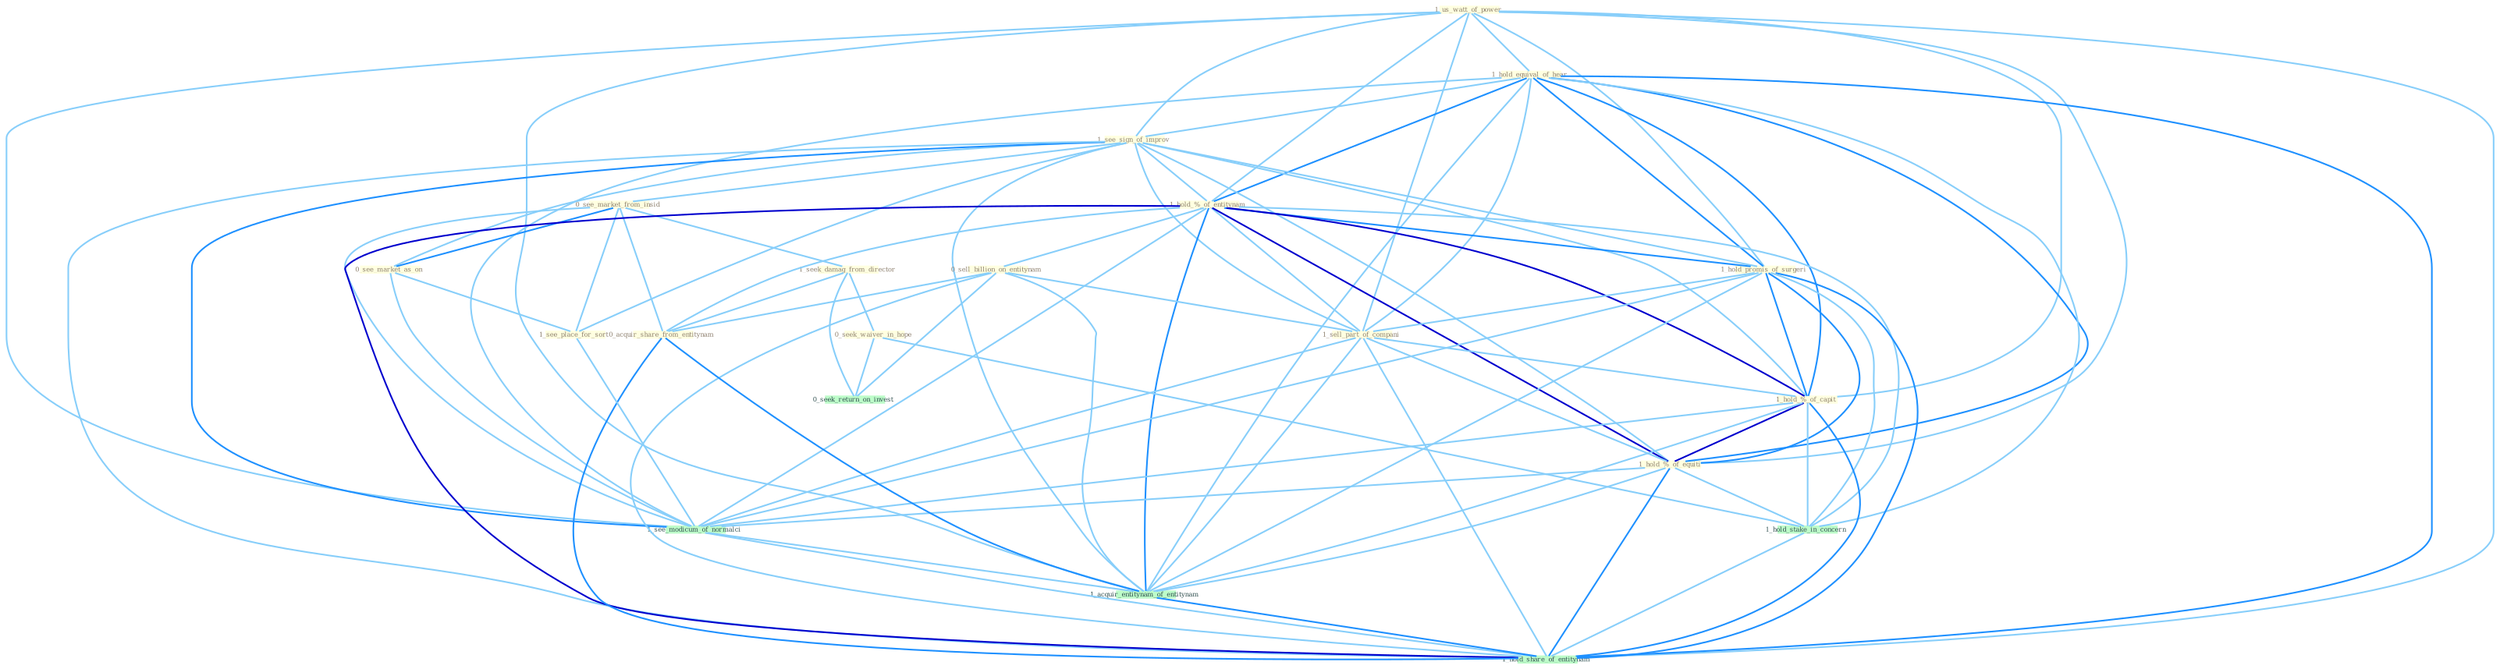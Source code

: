 Graph G{ 
    node
    [shape=polygon,style=filled,width=.5,height=.06,color="#BDFCC9",fixedsize=true,fontsize=4,
    fontcolor="#2f4f4f"];
    {node
    [color="#ffffe0", fontcolor="#8b7d6b"] "1_us_watt_of_power " "1_hold_equival_of_hear " "1_see_sign_of_improv " "0_see_market_from_insid " "1_hold_%_of_entitynam " "1_seek_damag_from_director " "0_sell_billion_on_entitynam " "1_hold_promis_of_surgeri " "0_see_market_as_on " "1_sell_part_of_compani " "0_seek_waiver_in_hope " "1_hold_%_of_capit " "1_hold_%_of_equiti " "0_acquir_share_from_entitynam " "1_see_place_for_sort "}
{node [color="#fff0f5", fontcolor="#b22222"]}
edge [color="#B0E2FF"];

	"1_us_watt_of_power " -- "1_hold_equival_of_hear " [w="1", color="#87cefa" ];
	"1_us_watt_of_power " -- "1_see_sign_of_improv " [w="1", color="#87cefa" ];
	"1_us_watt_of_power " -- "1_hold_%_of_entitynam " [w="1", color="#87cefa" ];
	"1_us_watt_of_power " -- "1_hold_promis_of_surgeri " [w="1", color="#87cefa" ];
	"1_us_watt_of_power " -- "1_sell_part_of_compani " [w="1", color="#87cefa" ];
	"1_us_watt_of_power " -- "1_hold_%_of_capit " [w="1", color="#87cefa" ];
	"1_us_watt_of_power " -- "1_hold_%_of_equiti " [w="1", color="#87cefa" ];
	"1_us_watt_of_power " -- "1_see_modicum_of_normalci " [w="1", color="#87cefa" ];
	"1_us_watt_of_power " -- "1_acquir_entitynam_of_entitynam " [w="1", color="#87cefa" ];
	"1_us_watt_of_power " -- "1_hold_share_of_entitynam " [w="1", color="#87cefa" ];
	"1_hold_equival_of_hear " -- "1_see_sign_of_improv " [w="1", color="#87cefa" ];
	"1_hold_equival_of_hear " -- "1_hold_%_of_entitynam " [w="2", color="#1e90ff" , len=0.8];
	"1_hold_equival_of_hear " -- "1_hold_promis_of_surgeri " [w="2", color="#1e90ff" , len=0.8];
	"1_hold_equival_of_hear " -- "1_sell_part_of_compani " [w="1", color="#87cefa" ];
	"1_hold_equival_of_hear " -- "1_hold_%_of_capit " [w="2", color="#1e90ff" , len=0.8];
	"1_hold_equival_of_hear " -- "1_hold_%_of_equiti " [w="2", color="#1e90ff" , len=0.8];
	"1_hold_equival_of_hear " -- "1_hold_stake_in_concern " [w="1", color="#87cefa" ];
	"1_hold_equival_of_hear " -- "1_see_modicum_of_normalci " [w="1", color="#87cefa" ];
	"1_hold_equival_of_hear " -- "1_acquir_entitynam_of_entitynam " [w="1", color="#87cefa" ];
	"1_hold_equival_of_hear " -- "1_hold_share_of_entitynam " [w="2", color="#1e90ff" , len=0.8];
	"1_see_sign_of_improv " -- "0_see_market_from_insid " [w="1", color="#87cefa" ];
	"1_see_sign_of_improv " -- "1_hold_%_of_entitynam " [w="1", color="#87cefa" ];
	"1_see_sign_of_improv " -- "1_hold_promis_of_surgeri " [w="1", color="#87cefa" ];
	"1_see_sign_of_improv " -- "0_see_market_as_on " [w="1", color="#87cefa" ];
	"1_see_sign_of_improv " -- "1_sell_part_of_compani " [w="1", color="#87cefa" ];
	"1_see_sign_of_improv " -- "1_hold_%_of_capit " [w="1", color="#87cefa" ];
	"1_see_sign_of_improv " -- "1_hold_%_of_equiti " [w="1", color="#87cefa" ];
	"1_see_sign_of_improv " -- "1_see_place_for_sort " [w="1", color="#87cefa" ];
	"1_see_sign_of_improv " -- "1_see_modicum_of_normalci " [w="2", color="#1e90ff" , len=0.8];
	"1_see_sign_of_improv " -- "1_acquir_entitynam_of_entitynam " [w="1", color="#87cefa" ];
	"1_see_sign_of_improv " -- "1_hold_share_of_entitynam " [w="1", color="#87cefa" ];
	"0_see_market_from_insid " -- "1_seek_damag_from_director " [w="1", color="#87cefa" ];
	"0_see_market_from_insid " -- "0_see_market_as_on " [w="2", color="#1e90ff" , len=0.8];
	"0_see_market_from_insid " -- "0_acquir_share_from_entitynam " [w="1", color="#87cefa" ];
	"0_see_market_from_insid " -- "1_see_place_for_sort " [w="1", color="#87cefa" ];
	"0_see_market_from_insid " -- "1_see_modicum_of_normalci " [w="1", color="#87cefa" ];
	"1_hold_%_of_entitynam " -- "0_sell_billion_on_entitynam " [w="1", color="#87cefa" ];
	"1_hold_%_of_entitynam " -- "1_hold_promis_of_surgeri " [w="2", color="#1e90ff" , len=0.8];
	"1_hold_%_of_entitynam " -- "1_sell_part_of_compani " [w="1", color="#87cefa" ];
	"1_hold_%_of_entitynam " -- "1_hold_%_of_capit " [w="3", color="#0000cd" , len=0.6];
	"1_hold_%_of_entitynam " -- "1_hold_%_of_equiti " [w="3", color="#0000cd" , len=0.6];
	"1_hold_%_of_entitynam " -- "0_acquir_share_from_entitynam " [w="1", color="#87cefa" ];
	"1_hold_%_of_entitynam " -- "1_hold_stake_in_concern " [w="1", color="#87cefa" ];
	"1_hold_%_of_entitynam " -- "1_see_modicum_of_normalci " [w="1", color="#87cefa" ];
	"1_hold_%_of_entitynam " -- "1_acquir_entitynam_of_entitynam " [w="2", color="#1e90ff" , len=0.8];
	"1_hold_%_of_entitynam " -- "1_hold_share_of_entitynam " [w="3", color="#0000cd" , len=0.6];
	"1_seek_damag_from_director " -- "0_seek_waiver_in_hope " [w="1", color="#87cefa" ];
	"1_seek_damag_from_director " -- "0_acquir_share_from_entitynam " [w="1", color="#87cefa" ];
	"1_seek_damag_from_director " -- "0_seek_return_on_invest " [w="1", color="#87cefa" ];
	"0_sell_billion_on_entitynam " -- "1_sell_part_of_compani " [w="1", color="#87cefa" ];
	"0_sell_billion_on_entitynam " -- "0_acquir_share_from_entitynam " [w="1", color="#87cefa" ];
	"0_sell_billion_on_entitynam " -- "0_seek_return_on_invest " [w="1", color="#87cefa" ];
	"0_sell_billion_on_entitynam " -- "1_acquir_entitynam_of_entitynam " [w="1", color="#87cefa" ];
	"0_sell_billion_on_entitynam " -- "1_hold_share_of_entitynam " [w="1", color="#87cefa" ];
	"1_hold_promis_of_surgeri " -- "1_sell_part_of_compani " [w="1", color="#87cefa" ];
	"1_hold_promis_of_surgeri " -- "1_hold_%_of_capit " [w="2", color="#1e90ff" , len=0.8];
	"1_hold_promis_of_surgeri " -- "1_hold_%_of_equiti " [w="2", color="#1e90ff" , len=0.8];
	"1_hold_promis_of_surgeri " -- "1_hold_stake_in_concern " [w="1", color="#87cefa" ];
	"1_hold_promis_of_surgeri " -- "1_see_modicum_of_normalci " [w="1", color="#87cefa" ];
	"1_hold_promis_of_surgeri " -- "1_acquir_entitynam_of_entitynam " [w="1", color="#87cefa" ];
	"1_hold_promis_of_surgeri " -- "1_hold_share_of_entitynam " [w="2", color="#1e90ff" , len=0.8];
	"0_see_market_as_on " -- "1_see_place_for_sort " [w="1", color="#87cefa" ];
	"0_see_market_as_on " -- "1_see_modicum_of_normalci " [w="1", color="#87cefa" ];
	"1_sell_part_of_compani " -- "1_hold_%_of_capit " [w="1", color="#87cefa" ];
	"1_sell_part_of_compani " -- "1_hold_%_of_equiti " [w="1", color="#87cefa" ];
	"1_sell_part_of_compani " -- "1_see_modicum_of_normalci " [w="1", color="#87cefa" ];
	"1_sell_part_of_compani " -- "1_acquir_entitynam_of_entitynam " [w="1", color="#87cefa" ];
	"1_sell_part_of_compani " -- "1_hold_share_of_entitynam " [w="1", color="#87cefa" ];
	"0_seek_waiver_in_hope " -- "1_hold_stake_in_concern " [w="1", color="#87cefa" ];
	"0_seek_waiver_in_hope " -- "0_seek_return_on_invest " [w="1", color="#87cefa" ];
	"1_hold_%_of_capit " -- "1_hold_%_of_equiti " [w="3", color="#0000cd" , len=0.6];
	"1_hold_%_of_capit " -- "1_hold_stake_in_concern " [w="1", color="#87cefa" ];
	"1_hold_%_of_capit " -- "1_see_modicum_of_normalci " [w="1", color="#87cefa" ];
	"1_hold_%_of_capit " -- "1_acquir_entitynam_of_entitynam " [w="1", color="#87cefa" ];
	"1_hold_%_of_capit " -- "1_hold_share_of_entitynam " [w="2", color="#1e90ff" , len=0.8];
	"1_hold_%_of_equiti " -- "1_hold_stake_in_concern " [w="1", color="#87cefa" ];
	"1_hold_%_of_equiti " -- "1_see_modicum_of_normalci " [w="1", color="#87cefa" ];
	"1_hold_%_of_equiti " -- "1_acquir_entitynam_of_entitynam " [w="1", color="#87cefa" ];
	"1_hold_%_of_equiti " -- "1_hold_share_of_entitynam " [w="2", color="#1e90ff" , len=0.8];
	"0_acquir_share_from_entitynam " -- "1_acquir_entitynam_of_entitynam " [w="2", color="#1e90ff" , len=0.8];
	"0_acquir_share_from_entitynam " -- "1_hold_share_of_entitynam " [w="2", color="#1e90ff" , len=0.8];
	"1_see_place_for_sort " -- "1_see_modicum_of_normalci " [w="1", color="#87cefa" ];
	"1_hold_stake_in_concern " -- "1_hold_share_of_entitynam " [w="1", color="#87cefa" ];
	"1_see_modicum_of_normalci " -- "1_acquir_entitynam_of_entitynam " [w="1", color="#87cefa" ];
	"1_see_modicum_of_normalci " -- "1_hold_share_of_entitynam " [w="1", color="#87cefa" ];
	"1_acquir_entitynam_of_entitynam " -- "1_hold_share_of_entitynam " [w="2", color="#1e90ff" , len=0.8];
}